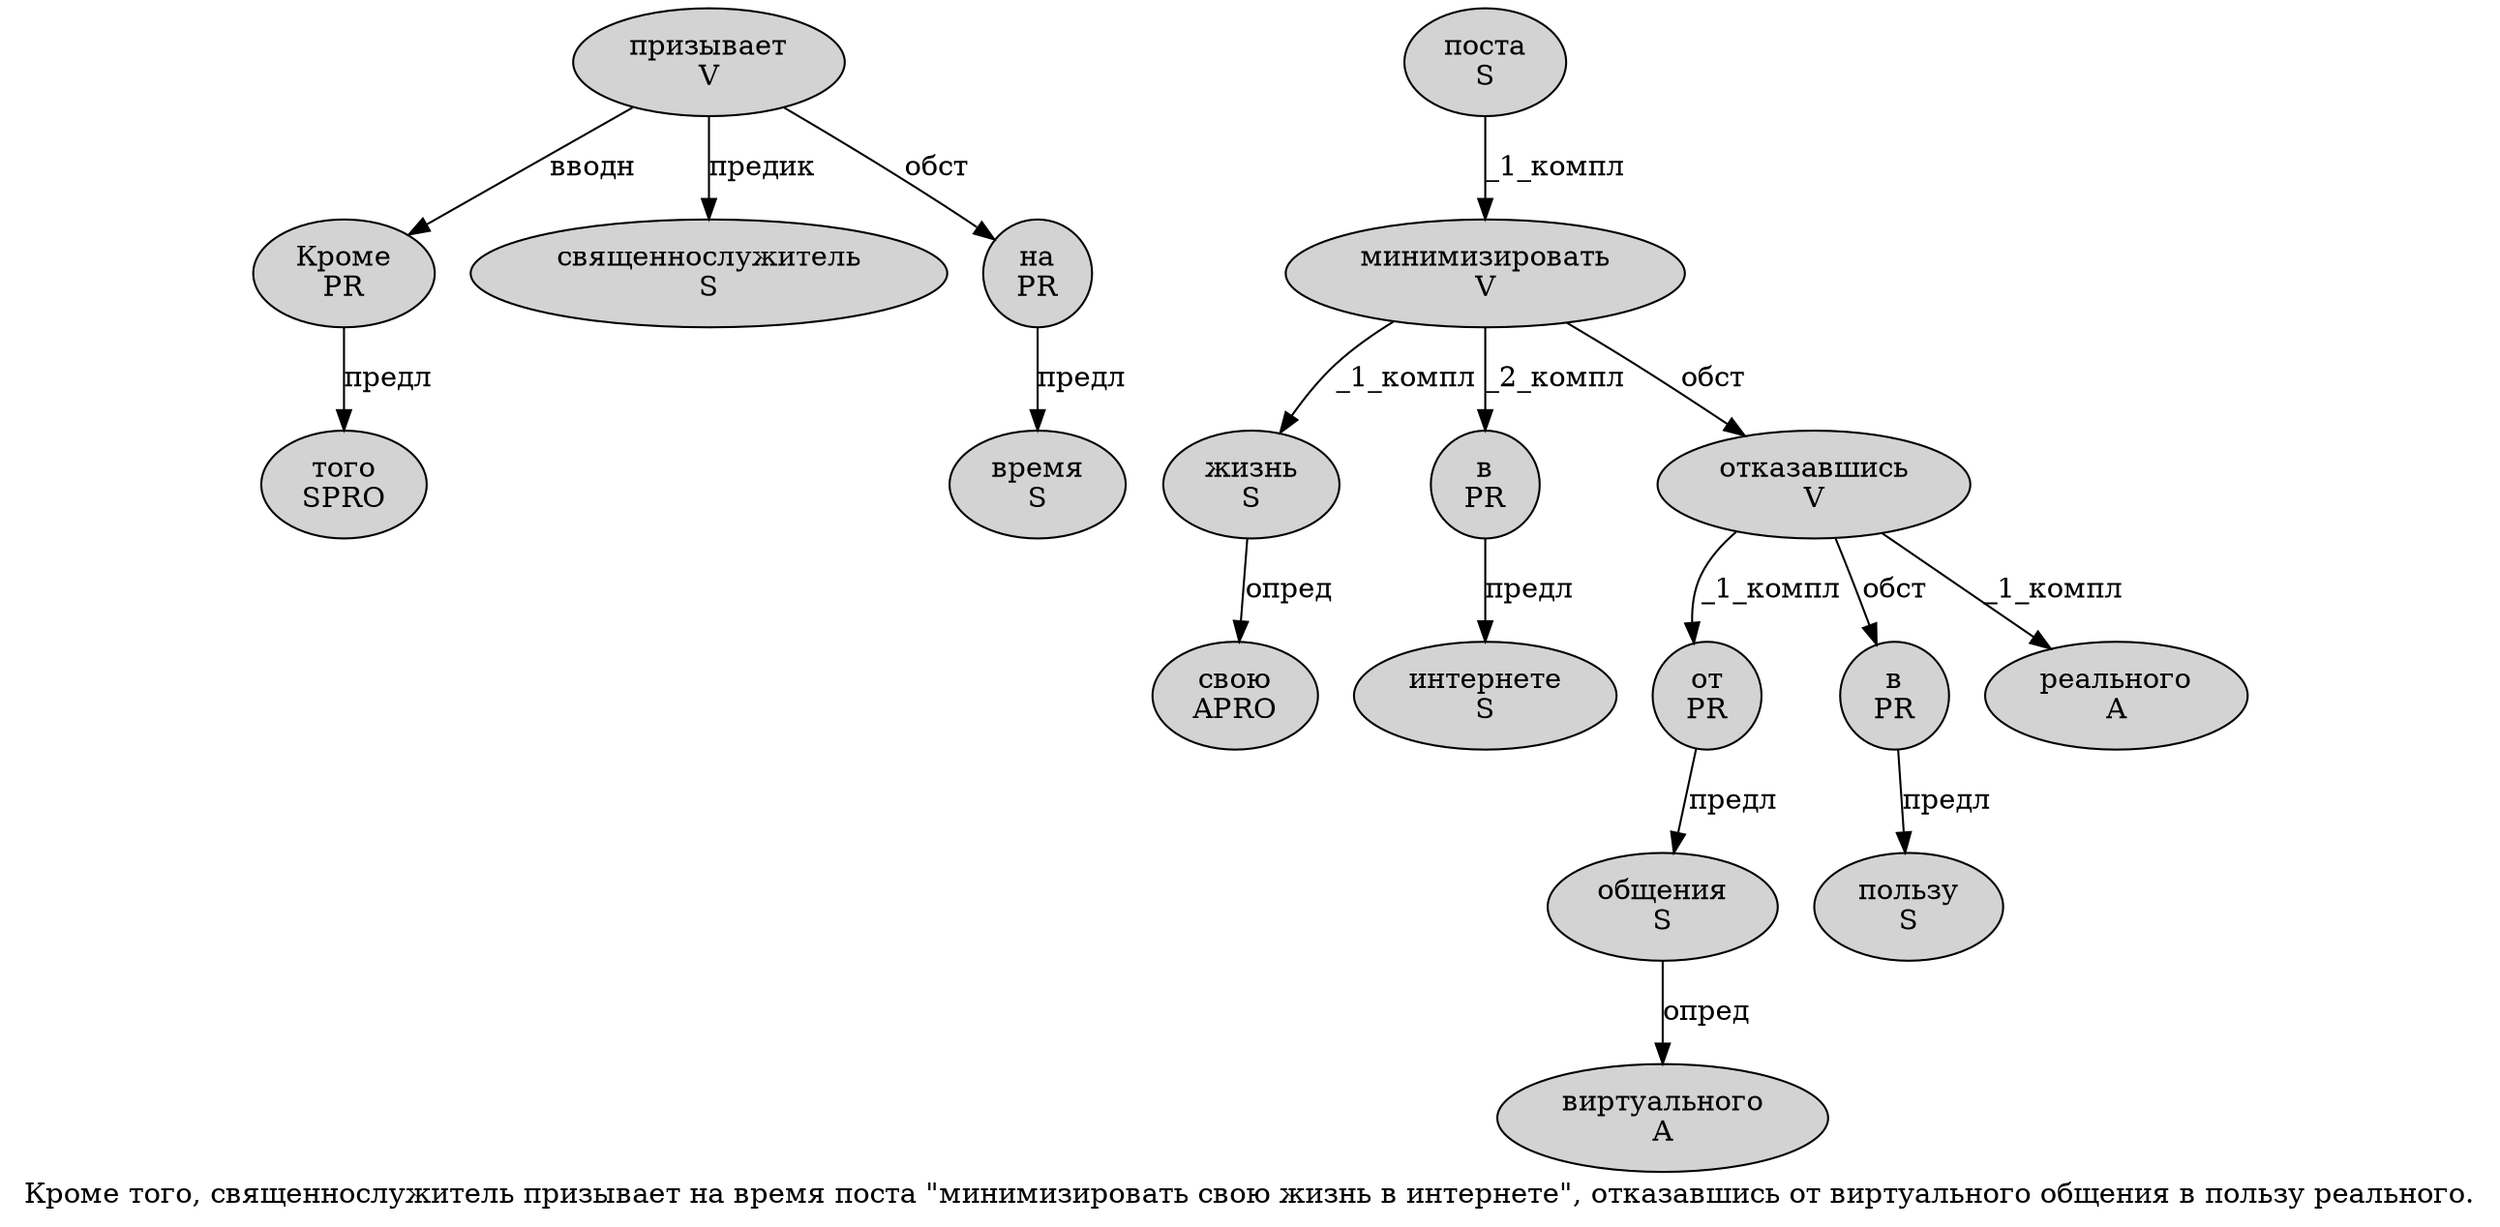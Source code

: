 digraph SENTENCE_1049 {
	graph [label="Кроме того, священнослужитель призывает на время поста \"минимизировать свою жизнь в интернете\", отказавшись от виртуального общения в пользу реального."]
	node [style=filled]
		0 [label="Кроме
PR" color="" fillcolor=lightgray penwidth=1 shape=ellipse]
		1 [label="того
SPRO" color="" fillcolor=lightgray penwidth=1 shape=ellipse]
		3 [label="священнослужитель
S" color="" fillcolor=lightgray penwidth=1 shape=ellipse]
		4 [label="призывает
V" color="" fillcolor=lightgray penwidth=1 shape=ellipse]
		5 [label="на
PR" color="" fillcolor=lightgray penwidth=1 shape=ellipse]
		6 [label="время
S" color="" fillcolor=lightgray penwidth=1 shape=ellipse]
		7 [label="поста
S" color="" fillcolor=lightgray penwidth=1 shape=ellipse]
		9 [label="минимизировать
V" color="" fillcolor=lightgray penwidth=1 shape=ellipse]
		10 [label="свою
APRO" color="" fillcolor=lightgray penwidth=1 shape=ellipse]
		11 [label="жизнь
S" color="" fillcolor=lightgray penwidth=1 shape=ellipse]
		12 [label="в
PR" color="" fillcolor=lightgray penwidth=1 shape=ellipse]
		13 [label="интернете
S" color="" fillcolor=lightgray penwidth=1 shape=ellipse]
		16 [label="отказавшись
V" color="" fillcolor=lightgray penwidth=1 shape=ellipse]
		17 [label="от
PR" color="" fillcolor=lightgray penwidth=1 shape=ellipse]
		18 [label="виртуального
A" color="" fillcolor=lightgray penwidth=1 shape=ellipse]
		19 [label="общения
S" color="" fillcolor=lightgray penwidth=1 shape=ellipse]
		20 [label="в
PR" color="" fillcolor=lightgray penwidth=1 shape=ellipse]
		21 [label="пользу
S" color="" fillcolor=lightgray penwidth=1 shape=ellipse]
		22 [label="реального
A" color="" fillcolor=lightgray penwidth=1 shape=ellipse]
			0 -> 1 [label="предл"]
			19 -> 18 [label="опред"]
			4 -> 0 [label="вводн"]
			4 -> 3 [label="предик"]
			4 -> 5 [label="обст"]
			16 -> 17 [label="_1_компл"]
			16 -> 20 [label="обст"]
			16 -> 22 [label="_1_компл"]
			7 -> 9 [label="_1_компл"]
			5 -> 6 [label="предл"]
			9 -> 11 [label="_1_компл"]
			9 -> 12 [label="_2_компл"]
			9 -> 16 [label="обст"]
			12 -> 13 [label="предл"]
			11 -> 10 [label="опред"]
			17 -> 19 [label="предл"]
			20 -> 21 [label="предл"]
}